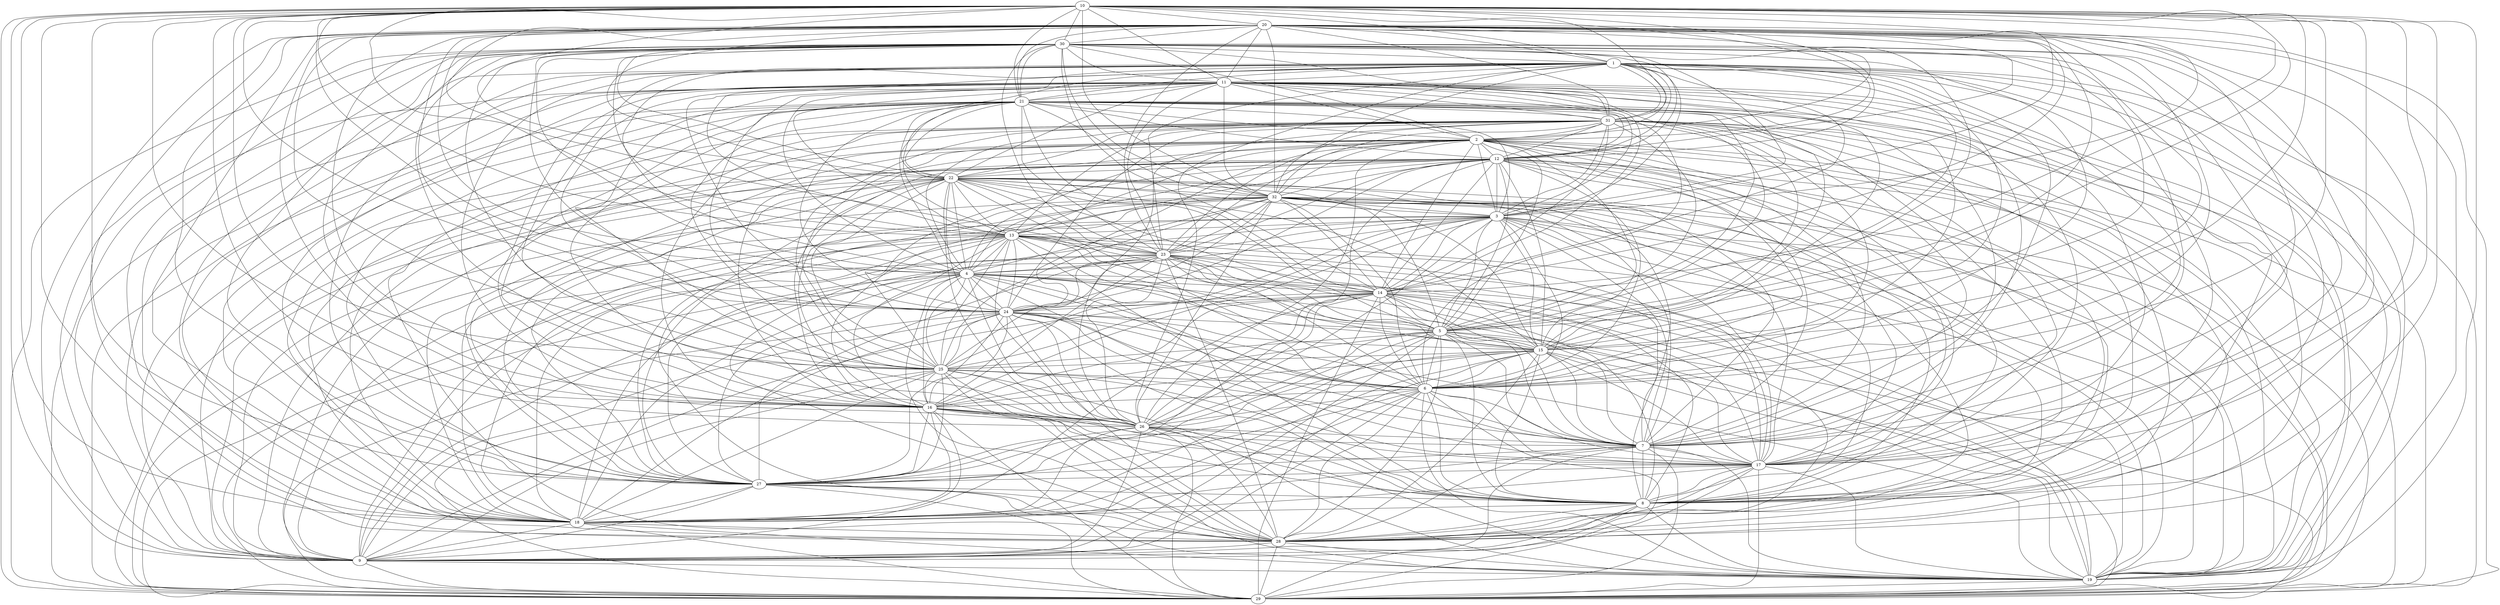 strict graph grafo {
10 -- 20
10 -- 30
10 -- 1
10 -- 11
10 -- 21
10 -- 31
10 -- 2
10 -- 12
10 -- 22
10 -- 32
10 -- 3
10 -- 13
10 -- 23
10 -- 4
10 -- 14
10 -- 24
10 -- 5
10 -- 15
10 -- 25
10 -- 6
10 -- 16
10 -- 26
10 -- 7
10 -- 17
10 -- 27
10 -- 8
10 -- 18
10 -- 28
10 -- 9
10 -- 19
10 -- 29
20 -- 10
20 -- 30
20 -- 1
20 -- 11
20 -- 21
20 -- 31
20 -- 2
20 -- 12
20 -- 22
20 -- 32
20 -- 3
20 -- 13
20 -- 23
20 -- 4
20 -- 14
20 -- 24
20 -- 5
20 -- 15
20 -- 25
20 -- 6
20 -- 16
20 -- 26
20 -- 7
20 -- 17
20 -- 27
20 -- 8
20 -- 18
20 -- 28
20 -- 9
20 -- 19
20 -- 29
30 -- 10
30 -- 20
30 -- 1
30 -- 11
30 -- 21
30 -- 31
30 -- 2
30 -- 12
30 -- 22
30 -- 32
30 -- 3
30 -- 13
30 -- 23
30 -- 4
30 -- 14
30 -- 24
30 -- 5
30 -- 15
30 -- 25
30 -- 6
30 -- 16
30 -- 26
30 -- 7
30 -- 17
30 -- 27
30 -- 8
30 -- 18
30 -- 28
30 -- 9
30 -- 19
30 -- 29
1 -- 10
1 -- 20
1 -- 30
1 -- 11
1 -- 21
1 -- 31
1 -- 2
1 -- 12
1 -- 22
1 -- 32
1 -- 3
1 -- 13
1 -- 23
1 -- 4
1 -- 14
1 -- 24
1 -- 5
1 -- 15
1 -- 25
1 -- 6
1 -- 16
1 -- 26
1 -- 7
1 -- 17
1 -- 27
1 -- 8
1 -- 18
1 -- 28
1 -- 9
1 -- 19
1 -- 29
11 -- 10
11 -- 20
11 -- 30
11 -- 1
11 -- 21
11 -- 31
11 -- 2
11 -- 12
11 -- 22
11 -- 32
11 -- 3
11 -- 13
11 -- 23
11 -- 4
11 -- 14
11 -- 24
11 -- 5
11 -- 15
11 -- 25
11 -- 6
11 -- 16
11 -- 26
11 -- 7
11 -- 17
11 -- 27
11 -- 8
11 -- 18
11 -- 28
11 -- 9
11 -- 19
11 -- 29
21 -- 10
21 -- 20
21 -- 30
21 -- 1
21 -- 11
21 -- 31
21 -- 2
21 -- 12
21 -- 22
21 -- 32
21 -- 3
21 -- 13
21 -- 23
21 -- 4
21 -- 14
21 -- 24
21 -- 5
21 -- 15
21 -- 25
21 -- 6
21 -- 16
21 -- 26
21 -- 7
21 -- 17
21 -- 27
21 -- 8
21 -- 18
21 -- 28
21 -- 9
21 -- 19
21 -- 29
31 -- 10
31 -- 20
31 -- 30
31 -- 1
31 -- 11
31 -- 21
31 -- 2
31 -- 12
31 -- 22
31 -- 32
31 -- 3
31 -- 13
31 -- 23
31 -- 4
31 -- 14
31 -- 24
31 -- 5
31 -- 15
31 -- 25
31 -- 6
31 -- 16
31 -- 26
31 -- 7
31 -- 17
31 -- 27
31 -- 8
31 -- 18
31 -- 28
31 -- 9
31 -- 19
31 -- 29
2 -- 10
2 -- 20
2 -- 30
2 -- 1
2 -- 11
2 -- 21
2 -- 31
2 -- 12
2 -- 22
2 -- 32
2 -- 3
2 -- 13
2 -- 23
2 -- 4
2 -- 14
2 -- 24
2 -- 5
2 -- 15
2 -- 25
2 -- 6
2 -- 16
2 -- 26
2 -- 7
2 -- 17
2 -- 27
2 -- 8
2 -- 18
2 -- 28
2 -- 9
2 -- 19
2 -- 29
12 -- 10
12 -- 20
12 -- 30
12 -- 1
12 -- 11
12 -- 21
12 -- 31
12 -- 2
12 -- 22
12 -- 32
12 -- 3
12 -- 13
12 -- 23
12 -- 4
12 -- 14
12 -- 24
12 -- 5
12 -- 15
12 -- 25
12 -- 6
12 -- 16
12 -- 26
12 -- 7
12 -- 17
12 -- 27
12 -- 8
12 -- 18
12 -- 28
12 -- 9
12 -- 19
12 -- 29
22 -- 10
22 -- 20
22 -- 30
22 -- 1
22 -- 11
22 -- 21
22 -- 31
22 -- 2
22 -- 12
22 -- 32
22 -- 3
22 -- 13
22 -- 23
22 -- 4
22 -- 14
22 -- 24
22 -- 5
22 -- 15
22 -- 25
22 -- 6
22 -- 16
22 -- 26
22 -- 7
22 -- 17
22 -- 27
22 -- 8
22 -- 18
22 -- 28
22 -- 9
22 -- 19
22 -- 29
32 -- 10
32 -- 20
32 -- 30
32 -- 1
32 -- 11
32 -- 21
32 -- 31
32 -- 2
32 -- 12
32 -- 22
32 -- 3
32 -- 13
32 -- 23
32 -- 4
32 -- 14
32 -- 24
32 -- 5
32 -- 15
32 -- 25
32 -- 6
32 -- 16
32 -- 26
32 -- 7
32 -- 17
32 -- 27
32 -- 8
32 -- 18
32 -- 28
32 -- 9
32 -- 19
32 -- 29
3 -- 10
3 -- 20
3 -- 30
3 -- 1
3 -- 11
3 -- 21
3 -- 31
3 -- 2
3 -- 12
3 -- 22
3 -- 32
3 -- 13
3 -- 23
3 -- 4
3 -- 14
3 -- 24
3 -- 5
3 -- 15
3 -- 25
3 -- 6
3 -- 16
3 -- 26
3 -- 7
3 -- 17
3 -- 27
3 -- 8
3 -- 18
3 -- 28
3 -- 9
3 -- 19
3 -- 29
13 -- 10
13 -- 20
13 -- 30
13 -- 1
13 -- 11
13 -- 21
13 -- 31
13 -- 2
13 -- 12
13 -- 22
13 -- 32
13 -- 3
13 -- 23
13 -- 4
13 -- 14
13 -- 24
13 -- 5
13 -- 15
13 -- 25
13 -- 6
13 -- 16
13 -- 26
13 -- 7
13 -- 17
13 -- 27
13 -- 8
13 -- 18
13 -- 28
13 -- 9
13 -- 19
13 -- 29
23 -- 10
23 -- 20
23 -- 30
23 -- 1
23 -- 11
23 -- 21
23 -- 31
23 -- 2
23 -- 12
23 -- 22
23 -- 32
23 -- 3
23 -- 13
23 -- 4
23 -- 14
23 -- 24
23 -- 5
23 -- 15
23 -- 25
23 -- 6
23 -- 16
23 -- 26
23 -- 7
23 -- 17
23 -- 27
23 -- 8
23 -- 18
23 -- 28
23 -- 9
23 -- 19
23 -- 29
4 -- 10
4 -- 20
4 -- 30
4 -- 1
4 -- 11
4 -- 21
4 -- 31
4 -- 2
4 -- 12
4 -- 22
4 -- 32
4 -- 3
4 -- 13
4 -- 23
4 -- 14
4 -- 24
4 -- 5
4 -- 15
4 -- 25
4 -- 6
4 -- 16
4 -- 26
4 -- 7
4 -- 17
4 -- 27
4 -- 8
4 -- 18
4 -- 28
4 -- 9
4 -- 19
4 -- 29
14 -- 10
14 -- 20
14 -- 30
14 -- 1
14 -- 11
14 -- 21
14 -- 31
14 -- 2
14 -- 12
14 -- 22
14 -- 32
14 -- 3
14 -- 13
14 -- 23
14 -- 4
14 -- 24
14 -- 5
14 -- 15
14 -- 25
14 -- 6
14 -- 16
14 -- 26
14 -- 7
14 -- 17
14 -- 27
14 -- 8
14 -- 18
14 -- 28
14 -- 9
14 -- 19
14 -- 29
24 -- 10
24 -- 20
24 -- 30
24 -- 1
24 -- 11
24 -- 21
24 -- 31
24 -- 2
24 -- 12
24 -- 22
24 -- 32
24 -- 3
24 -- 13
24 -- 23
24 -- 4
24 -- 14
24 -- 5
24 -- 15
24 -- 25
24 -- 6
24 -- 16
24 -- 26
24 -- 7
24 -- 17
24 -- 27
24 -- 8
24 -- 18
24 -- 28
24 -- 9
24 -- 19
24 -- 29
5 -- 10
5 -- 20
5 -- 30
5 -- 1
5 -- 11
5 -- 21
5 -- 31
5 -- 2
5 -- 12
5 -- 22
5 -- 32
5 -- 3
5 -- 13
5 -- 23
5 -- 4
5 -- 14
5 -- 24
5 -- 15
5 -- 25
5 -- 6
5 -- 16
5 -- 26
5 -- 7
5 -- 17
5 -- 27
5 -- 8
5 -- 18
5 -- 28
5 -- 9
5 -- 19
5 -- 29
15 -- 10
15 -- 20
15 -- 30
15 -- 1
15 -- 11
15 -- 21
15 -- 31
15 -- 2
15 -- 12
15 -- 22
15 -- 32
15 -- 3
15 -- 13
15 -- 23
15 -- 4
15 -- 14
15 -- 24
15 -- 5
15 -- 25
15 -- 6
15 -- 16
15 -- 26
15 -- 7
15 -- 17
15 -- 27
15 -- 8
15 -- 18
15 -- 28
15 -- 9
15 -- 19
15 -- 29
25 -- 10
25 -- 20
25 -- 30
25 -- 1
25 -- 11
25 -- 21
25 -- 31
25 -- 2
25 -- 12
25 -- 22
25 -- 32
25 -- 3
25 -- 13
25 -- 23
25 -- 4
25 -- 14
25 -- 24
25 -- 5
25 -- 15
25 -- 6
25 -- 16
25 -- 26
25 -- 7
25 -- 17
25 -- 27
25 -- 8
25 -- 18
25 -- 28
25 -- 9
25 -- 19
25 -- 29
6 -- 10
6 -- 20
6 -- 30
6 -- 1
6 -- 11
6 -- 21
6 -- 31
6 -- 2
6 -- 12
6 -- 22
6 -- 32
6 -- 3
6 -- 13
6 -- 23
6 -- 4
6 -- 14
6 -- 24
6 -- 5
6 -- 15
6 -- 25
6 -- 16
6 -- 26
6 -- 7
6 -- 17
6 -- 27
6 -- 8
6 -- 18
6 -- 28
6 -- 9
6 -- 19
6 -- 29
16 -- 10
16 -- 20
16 -- 30
16 -- 1
16 -- 11
16 -- 21
16 -- 31
16 -- 2
16 -- 12
16 -- 22
16 -- 32
16 -- 3
16 -- 13
16 -- 23
16 -- 4
16 -- 14
16 -- 24
16 -- 5
16 -- 15
16 -- 25
16 -- 6
16 -- 26
16 -- 7
16 -- 17
16 -- 27
16 -- 8
16 -- 18
16 -- 28
16 -- 9
16 -- 19
16 -- 29
26 -- 10
26 -- 20
26 -- 30
26 -- 1
26 -- 11
26 -- 21
26 -- 31
26 -- 2
26 -- 12
26 -- 22
26 -- 32
26 -- 3
26 -- 13
26 -- 23
26 -- 4
26 -- 14
26 -- 24
26 -- 5
26 -- 15
26 -- 25
26 -- 6
26 -- 16
26 -- 7
26 -- 17
26 -- 27
26 -- 8
26 -- 18
26 -- 28
26 -- 9
26 -- 19
26 -- 29
7 -- 10
7 -- 20
7 -- 30
7 -- 1
7 -- 11
7 -- 21
7 -- 31
7 -- 2
7 -- 12
7 -- 22
7 -- 32
7 -- 3
7 -- 13
7 -- 23
7 -- 4
7 -- 14
7 -- 24
7 -- 5
7 -- 15
7 -- 25
7 -- 6
7 -- 16
7 -- 26
7 -- 17
7 -- 27
7 -- 8
7 -- 18
7 -- 28
7 -- 9
7 -- 19
7 -- 29
17 -- 10
17 -- 20
17 -- 30
17 -- 1
17 -- 11
17 -- 21
17 -- 31
17 -- 2
17 -- 12
17 -- 22
17 -- 32
17 -- 3
17 -- 13
17 -- 23
17 -- 4
17 -- 14
17 -- 24
17 -- 5
17 -- 15
17 -- 25
17 -- 6
17 -- 16
17 -- 26
17 -- 7
17 -- 27
17 -- 8
17 -- 18
17 -- 28
17 -- 9
17 -- 19
17 -- 29
27 -- 10
27 -- 20
27 -- 30
27 -- 1
27 -- 11
27 -- 21
27 -- 31
27 -- 2
27 -- 12
27 -- 22
27 -- 32
27 -- 3
27 -- 13
27 -- 23
27 -- 4
27 -- 14
27 -- 24
27 -- 5
27 -- 15
27 -- 25
27 -- 6
27 -- 16
27 -- 26
27 -- 7
27 -- 17
27 -- 8
27 -- 18
27 -- 28
27 -- 9
27 -- 19
27 -- 29
8 -- 10
8 -- 20
8 -- 30
8 -- 1
8 -- 11
8 -- 21
8 -- 31
8 -- 2
8 -- 12
8 -- 22
8 -- 32
8 -- 3
8 -- 13
8 -- 23
8 -- 4
8 -- 14
8 -- 24
8 -- 5
8 -- 15
8 -- 25
8 -- 6
8 -- 16
8 -- 26
8 -- 7
8 -- 17
8 -- 27
8 -- 18
8 -- 28
8 -- 9
8 -- 19
8 -- 29
18 -- 10
18 -- 20
18 -- 30
18 -- 1
18 -- 11
18 -- 21
18 -- 31
18 -- 2
18 -- 12
18 -- 22
18 -- 32
18 -- 3
18 -- 13
18 -- 23
18 -- 4
18 -- 14
18 -- 24
18 -- 5
18 -- 15
18 -- 25
18 -- 6
18 -- 16
18 -- 26
18 -- 7
18 -- 17
18 -- 27
18 -- 8
18 -- 28
18 -- 9
18 -- 19
18 -- 29
28 -- 10
28 -- 20
28 -- 30
28 -- 1
28 -- 11
28 -- 21
28 -- 31
28 -- 2
28 -- 12
28 -- 22
28 -- 32
28 -- 3
28 -- 13
28 -- 23
28 -- 4
28 -- 14
28 -- 24
28 -- 5
28 -- 15
28 -- 25
28 -- 6
28 -- 16
28 -- 26
28 -- 7
28 -- 17
28 -- 27
28 -- 8
28 -- 18
28 -- 9
28 -- 19
28 -- 29
9 -- 10
9 -- 20
9 -- 30
9 -- 1
9 -- 11
9 -- 21
9 -- 31
9 -- 2
9 -- 12
9 -- 22
9 -- 32
9 -- 3
9 -- 13
9 -- 23
9 -- 4
9 -- 14
9 -- 24
9 -- 5
9 -- 15
9 -- 25
9 -- 6
9 -- 16
9 -- 26
9 -- 7
9 -- 17
9 -- 27
9 -- 8
9 -- 18
9 -- 28
9 -- 19
9 -- 29
19 -- 10
19 -- 20
19 -- 30
19 -- 1
19 -- 11
19 -- 21
19 -- 31
19 -- 2
19 -- 12
19 -- 22
19 -- 32
19 -- 3
19 -- 13
19 -- 23
19 -- 4
19 -- 14
19 -- 24
19 -- 5
19 -- 15
19 -- 25
19 -- 6
19 -- 16
19 -- 26
19 -- 7
19 -- 17
19 -- 27
19 -- 8
19 -- 18
19 -- 28
19 -- 9
19 -- 29
29 -- 10
29 -- 20
29 -- 30
29 -- 1
29 -- 11
29 -- 21
29 -- 31
29 -- 2
29 -- 12
29 -- 22
29 -- 32
29 -- 3
29 -- 13
29 -- 23
29 -- 4
29 -- 14
29 -- 24
29 -- 5
29 -- 15
29 -- 25
29 -- 6
29 -- 16
29 -- 26
29 -- 7
29 -- 17
29 -- 27
29 -- 8
29 -- 18
29 -- 28
29 -- 9
29 -- 19
}
